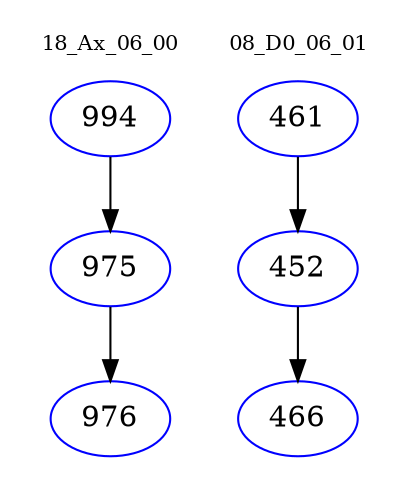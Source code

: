 digraph{
subgraph cluster_0 {
color = white
label = "18_Ax_06_00";
fontsize=10;
T0_994 [label="994", color="blue"]
T0_994 -> T0_975 [color="black"]
T0_975 [label="975", color="blue"]
T0_975 -> T0_976 [color="black"]
T0_976 [label="976", color="blue"]
}
subgraph cluster_1 {
color = white
label = "08_D0_06_01";
fontsize=10;
T1_461 [label="461", color="blue"]
T1_461 -> T1_452 [color="black"]
T1_452 [label="452", color="blue"]
T1_452 -> T1_466 [color="black"]
T1_466 [label="466", color="blue"]
}
}

